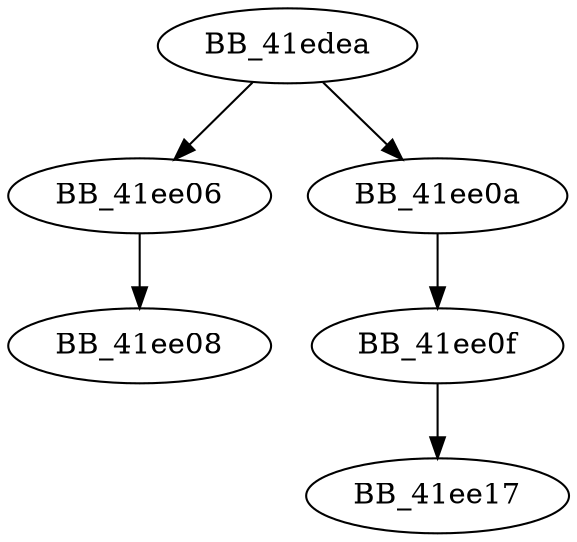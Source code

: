 DiGraph ___crtGetLocaleInfoEx{
BB_41edea->BB_41ee06
BB_41edea->BB_41ee0a
BB_41ee06->BB_41ee08
BB_41ee0a->BB_41ee0f
BB_41ee0f->BB_41ee17
}
